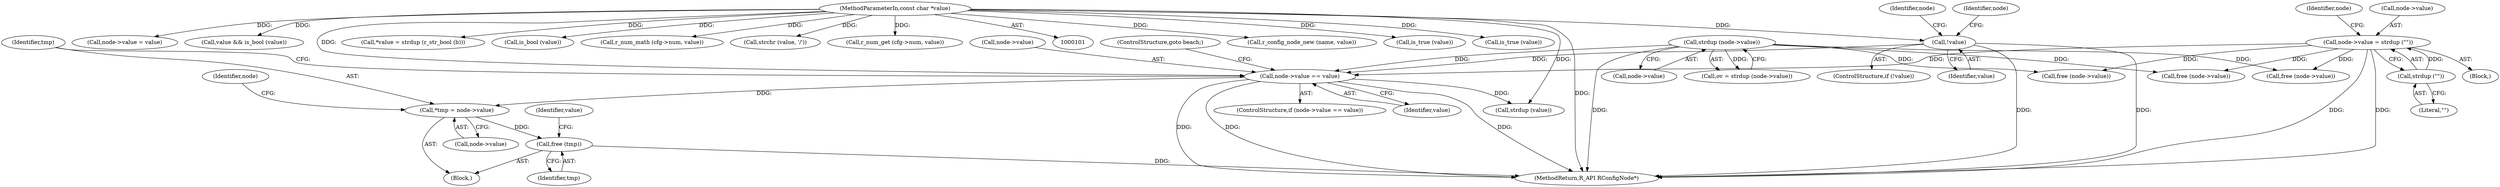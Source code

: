 digraph "0_radare2_f85bc674b2a2256a364fe796351bc1971e106005@API" {
"1000260" [label="(Call,free (tmp))"];
"1000249" [label="(Call,*tmp = node->value)"];
"1000241" [label="(Call,node->value == value)"];
"1000171" [label="(Call,node->value = strdup (\"\"))"];
"1000175" [label="(Call,strdup (\"\"))"];
"1000156" [label="(Call,strdup (node->value))"];
"1000220" [label="(Call,!value)"];
"1000104" [label="(MethodParameterIn,const char *value)"];
"1000221" [label="(Identifier,value)"];
"1000172" [label="(Call,node->value)"];
"1000317" [label="(Call,r_config_node_new (name, value))"];
"1000187" [label="(Call,is_true (value))"];
"1000265" [label="(Identifier,value)"];
"1000339" [label="(Call,is_true (value))"];
"1000212" [label="(Call,node->value = value)"];
"1000175" [label="(Call,strdup (\"\"))"];
"1000324" [label="(Call,value && is_bool (value))"];
"1000422" [label="(MethodReturn,R_API RConfigNode*)"];
"1000200" [label="(Call,*value = strdup (r_str_bool (b)))"];
"1000256" [label="(Identifier,node)"];
"1000404" [label="(Call,free (node->value))"];
"1000219" [label="(ControlStructure,if (!value))"];
"1000156" [label="(Call,strdup (node->value))"];
"1000326" [label="(Call,is_bool (value))"];
"1000240" [label="(ControlStructure,if (node->value == value))"];
"1000261" [label="(Identifier,tmp)"];
"1000171" [label="(Call,node->value = strdup (\"\"))"];
"1000104" [label="(MethodParameterIn,const char *value)"];
"1000251" [label="(Call,node->value)"];
"1000241" [label="(Call,node->value == value)"];
"1000287" [label="(Call,r_num_math (cfg->num, value))"];
"1000242" [label="(Call,node->value)"];
"1000208" [label="(Call,free (node->value))"];
"1000239" [label="(Block,)"];
"1000223" [label="(Call,free (node->value))"];
"1000250" [label="(Identifier,tmp)"];
"1000247" [label="(ControlStructure,goto beach;)"];
"1000245" [label="(Identifier,value)"];
"1000268" [label="(Call,strchr (value, '/'))"];
"1000166" [label="(Block,)"];
"1000276" [label="(Call,r_num_get (cfg->num, value))"];
"1000157" [label="(Call,node->value)"];
"1000176" [label="(Literal,\"\")"];
"1000260" [label="(Call,free (tmp))"];
"1000258" [label="(Call,strdup (value))"];
"1000180" [label="(Identifier,node)"];
"1000220" [label="(Call,!value)"];
"1000249" [label="(Call,*tmp = node->value)"];
"1000154" [label="(Call,ov = strdup (node->value))"];
"1000225" [label="(Identifier,node)"];
"1000243" [label="(Identifier,node)"];
"1000260" -> "1000239"  [label="AST: "];
"1000260" -> "1000261"  [label="CFG: "];
"1000261" -> "1000260"  [label="AST: "];
"1000265" -> "1000260"  [label="CFG: "];
"1000260" -> "1000422"  [label="DDG: "];
"1000249" -> "1000260"  [label="DDG: "];
"1000249" -> "1000239"  [label="AST: "];
"1000249" -> "1000251"  [label="CFG: "];
"1000250" -> "1000249"  [label="AST: "];
"1000251" -> "1000249"  [label="AST: "];
"1000256" -> "1000249"  [label="CFG: "];
"1000241" -> "1000249"  [label="DDG: "];
"1000241" -> "1000240"  [label="AST: "];
"1000241" -> "1000245"  [label="CFG: "];
"1000242" -> "1000241"  [label="AST: "];
"1000245" -> "1000241"  [label="AST: "];
"1000247" -> "1000241"  [label="CFG: "];
"1000250" -> "1000241"  [label="CFG: "];
"1000241" -> "1000422"  [label="DDG: "];
"1000241" -> "1000422"  [label="DDG: "];
"1000241" -> "1000422"  [label="DDG: "];
"1000171" -> "1000241"  [label="DDG: "];
"1000156" -> "1000241"  [label="DDG: "];
"1000220" -> "1000241"  [label="DDG: "];
"1000104" -> "1000241"  [label="DDG: "];
"1000241" -> "1000258"  [label="DDG: "];
"1000171" -> "1000166"  [label="AST: "];
"1000171" -> "1000175"  [label="CFG: "];
"1000172" -> "1000171"  [label="AST: "];
"1000175" -> "1000171"  [label="AST: "];
"1000180" -> "1000171"  [label="CFG: "];
"1000171" -> "1000422"  [label="DDG: "];
"1000171" -> "1000422"  [label="DDG: "];
"1000175" -> "1000171"  [label="DDG: "];
"1000171" -> "1000208"  [label="DDG: "];
"1000171" -> "1000223"  [label="DDG: "];
"1000171" -> "1000404"  [label="DDG: "];
"1000175" -> "1000176"  [label="CFG: "];
"1000176" -> "1000175"  [label="AST: "];
"1000156" -> "1000154"  [label="AST: "];
"1000156" -> "1000157"  [label="CFG: "];
"1000157" -> "1000156"  [label="AST: "];
"1000154" -> "1000156"  [label="CFG: "];
"1000156" -> "1000422"  [label="DDG: "];
"1000156" -> "1000154"  [label="DDG: "];
"1000156" -> "1000208"  [label="DDG: "];
"1000156" -> "1000223"  [label="DDG: "];
"1000156" -> "1000404"  [label="DDG: "];
"1000220" -> "1000219"  [label="AST: "];
"1000220" -> "1000221"  [label="CFG: "];
"1000221" -> "1000220"  [label="AST: "];
"1000225" -> "1000220"  [label="CFG: "];
"1000243" -> "1000220"  [label="CFG: "];
"1000220" -> "1000422"  [label="DDG: "];
"1000220" -> "1000422"  [label="DDG: "];
"1000104" -> "1000220"  [label="DDG: "];
"1000104" -> "1000101"  [label="AST: "];
"1000104" -> "1000422"  [label="DDG: "];
"1000104" -> "1000187"  [label="DDG: "];
"1000104" -> "1000200"  [label="DDG: "];
"1000104" -> "1000212"  [label="DDG: "];
"1000104" -> "1000258"  [label="DDG: "];
"1000104" -> "1000268"  [label="DDG: "];
"1000104" -> "1000276"  [label="DDG: "];
"1000104" -> "1000287"  [label="DDG: "];
"1000104" -> "1000317"  [label="DDG: "];
"1000104" -> "1000324"  [label="DDG: "];
"1000104" -> "1000326"  [label="DDG: "];
"1000104" -> "1000339"  [label="DDG: "];
}
